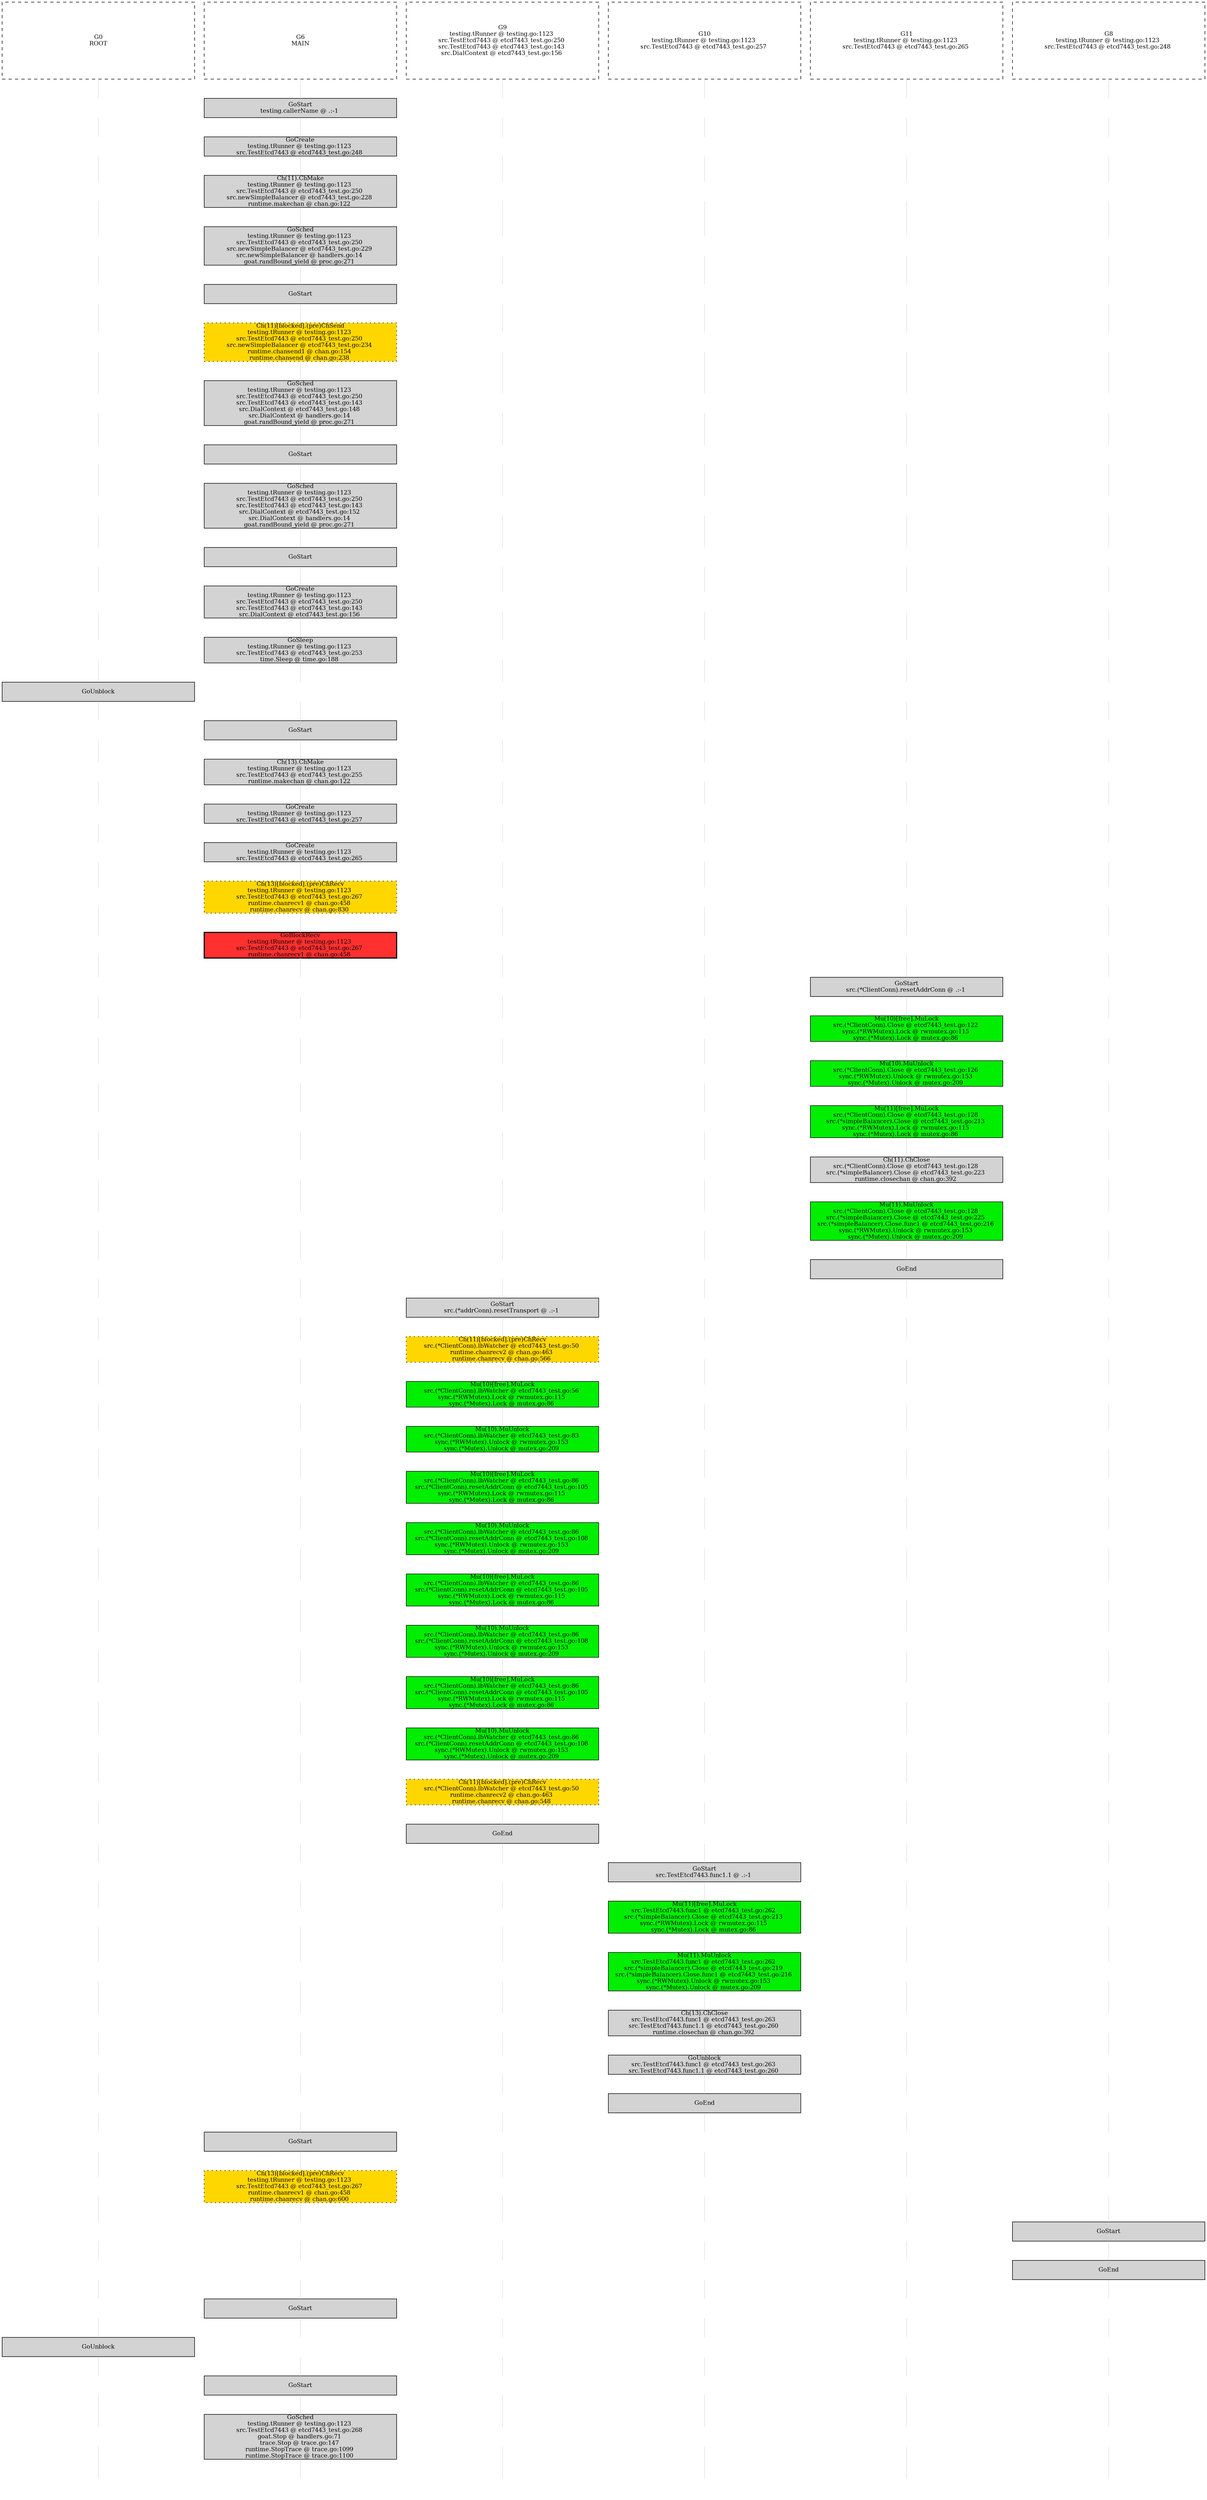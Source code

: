 digraph G{
	rankdir=TB
	subgraph{
		node [margin=0 fontsize=11 width=5 height=2 shape=box style=dashed fixedsize=true]
		rank=same;
		rankdir=LR
		"-1,0" [label="G0\nROOT"]
		"-1,1" [label="G6\nMAIN"]
		"-1,2" [label="G9\ntesting.tRunner @ testing.go:1123 
src.TestEtcd7443 @ etcd7443_test.go:250 
src.TestEtcd7443 @ etcd7443_test.go:143 
src.DialContext @ etcd7443_test.go:156 
"]
		"-1,3" [label="G10\ntesting.tRunner @ testing.go:1123 
src.TestEtcd7443 @ etcd7443_test.go:257 
"]
		"-1,4" [label="G11\ntesting.tRunner @ testing.go:1123 
src.TestEtcd7443 @ etcd7443_test.go:265 
"]
		"-1,5" [label="G8\ntesting.tRunner @ testing.go:1123 
src.TestEtcd7443 @ etcd7443_test.go:248 
"]

		edge [dir=none, style=invis]
		"-1,0" -> "-1,1"
		"-1,1" -> "-1,2"
		"-1,2" -> "-1,3"
		"-1,3" -> "-1,4"
		"-1,4" -> "-1,5"	}

	subgraph{
		node [margin=0 fontsize=11 width=5 shape=box style=invis]
		rank=same;
		rankdir=LR

		"0,0" 
		"0,1" [label="GoStart\ntesting.callerName @ .:-1 
",style=filled]
		"0,2" 
		"0,3" 
		"0,4" 
		"0,5" 

		edge [dir=none, style=invis]
		"0,0" -> "0,1"
		"0,1" -> "0,2"
		"0,2" -> "0,3"
		"0,3" -> "0,4"
		"0,4" -> "0,5"	}

	subgraph{
		node [margin=0 fontsize=11 width=5 shape=box style=invis]
		rank=same;
		rankdir=LR

		"1,0" 
		"1,1" [label="GoCreate\ntesting.tRunner @ testing.go:1123 
src.TestEtcd7443 @ etcd7443_test.go:248 
",style=filled]
		"1,2" 
		"1,3" 
		"1,4" 
		"1,5" 

		edge [dir=none, style=invis]
		"1,0" -> "1,1"
		"1,1" -> "1,2"
		"1,2" -> "1,3"
		"1,3" -> "1,4"
		"1,4" -> "1,5"	}

	subgraph{
		node [margin=0 fontsize=11 width=5 shape=box style=invis]
		rank=same;
		rankdir=LR

		"2,0" 
		"2,1" [label="Ch(11).ChMake\ntesting.tRunner @ testing.go:1123 
src.TestEtcd7443 @ etcd7443_test.go:250 
src.newSimpleBalancer @ etcd7443_test.go:228 
runtime.makechan @ chan.go:122 
",style=filled]
		"2,2" 
		"2,3" 
		"2,4" 
		"2,5" 

		edge [dir=none, style=invis]
		"2,0" -> "2,1"
		"2,1" -> "2,2"
		"2,2" -> "2,3"
		"2,3" -> "2,4"
		"2,4" -> "2,5"	}

	subgraph{
		node [margin=0 fontsize=11 width=5 shape=box style=invis]
		rank=same;
		rankdir=LR

		"3,0" 
		"3,1" [label="GoSched\ntesting.tRunner @ testing.go:1123 
src.TestEtcd7443 @ etcd7443_test.go:250 
src.newSimpleBalancer @ etcd7443_test.go:229 
src.newSimpleBalancer @ handlers.go:14 
goat.randBound_yield @ proc.go:271 
",style=filled]
		"3,2" 
		"3,3" 
		"3,4" 
		"3,5" 

		edge [dir=none, style=invis]
		"3,0" -> "3,1"
		"3,1" -> "3,2"
		"3,2" -> "3,3"
		"3,3" -> "3,4"
		"3,4" -> "3,5"	}

	subgraph{
		node [margin=0 fontsize=11 width=5 shape=box style=invis]
		rank=same;
		rankdir=LR

		"4,0" 
		"4,1" [label="GoStart\n",style=filled]
		"4,2" 
		"4,3" 
		"4,4" 
		"4,5" 

		edge [dir=none, style=invis]
		"4,0" -> "4,1"
		"4,1" -> "4,2"
		"4,2" -> "4,3"
		"4,3" -> "4,4"
		"4,4" -> "4,5"	}

	subgraph{
		node [margin=0 fontsize=11 width=5 shape=box style=invis]
		rank=same;
		rankdir=LR

		"5,0" 
		"5,1" [label="Ch(11)[blocked].(pre)ChSend\ntesting.tRunner @ testing.go:1123 
src.TestEtcd7443 @ etcd7443_test.go:250 
src.newSimpleBalancer @ etcd7443_test.go:234 
runtime.chansend1 @ chan.go:154 
runtime.chansend @ chan.go:238 
",style="dotted,filled", fillcolor=gold]
		"5,2" 
		"5,3" 
		"5,4" 
		"5,5" 

		edge [dir=none, style=invis]
		"5,0" -> "5,1"
		"5,1" -> "5,2"
		"5,2" -> "5,3"
		"5,3" -> "5,4"
		"5,4" -> "5,5"	}

	subgraph{
		node [margin=0 fontsize=11 width=5 shape=box style=invis]
		rank=same;
		rankdir=LR

		"6,0" 
		"6,1" [label="GoSched\ntesting.tRunner @ testing.go:1123 
src.TestEtcd7443 @ etcd7443_test.go:250 
src.TestEtcd7443 @ etcd7443_test.go:143 
src.DialContext @ etcd7443_test.go:148 
src.DialContext @ handlers.go:14 
goat.randBound_yield @ proc.go:271 
",style=filled]
		"6,2" 
		"6,3" 
		"6,4" 
		"6,5" 

		edge [dir=none, style=invis]
		"6,0" -> "6,1"
		"6,1" -> "6,2"
		"6,2" -> "6,3"
		"6,3" -> "6,4"
		"6,4" -> "6,5"	}

	subgraph{
		node [margin=0 fontsize=11 width=5 shape=box style=invis]
		rank=same;
		rankdir=LR

		"7,0" 
		"7,1" [label="GoStart\n",style=filled]
		"7,2" 
		"7,3" 
		"7,4" 
		"7,5" 

		edge [dir=none, style=invis]
		"7,0" -> "7,1"
		"7,1" -> "7,2"
		"7,2" -> "7,3"
		"7,3" -> "7,4"
		"7,4" -> "7,5"	}

	subgraph{
		node [margin=0 fontsize=11 width=5 shape=box style=invis]
		rank=same;
		rankdir=LR

		"8,0" 
		"8,1" [label="GoSched\ntesting.tRunner @ testing.go:1123 
src.TestEtcd7443 @ etcd7443_test.go:250 
src.TestEtcd7443 @ etcd7443_test.go:143 
src.DialContext @ etcd7443_test.go:152 
src.DialContext @ handlers.go:14 
goat.randBound_yield @ proc.go:271 
",style=filled]
		"8,2" 
		"8,3" 
		"8,4" 
		"8,5" 

		edge [dir=none, style=invis]
		"8,0" -> "8,1"
		"8,1" -> "8,2"
		"8,2" -> "8,3"
		"8,3" -> "8,4"
		"8,4" -> "8,5"	}

	subgraph{
		node [margin=0 fontsize=11 width=5 shape=box style=invis]
		rank=same;
		rankdir=LR

		"9,0" 
		"9,1" [label="GoStart\n",style=filled]
		"9,2" 
		"9,3" 
		"9,4" 
		"9,5" 

		edge [dir=none, style=invis]
		"9,0" -> "9,1"
		"9,1" -> "9,2"
		"9,2" -> "9,3"
		"9,3" -> "9,4"
		"9,4" -> "9,5"	}

	subgraph{
		node [margin=0 fontsize=11 width=5 shape=box style=invis]
		rank=same;
		rankdir=LR

		"10,0" 
		"10,1" [label="GoCreate\ntesting.tRunner @ testing.go:1123 
src.TestEtcd7443 @ etcd7443_test.go:250 
src.TestEtcd7443 @ etcd7443_test.go:143 
src.DialContext @ etcd7443_test.go:156 
",style=filled]
		"10,2" 
		"10,3" 
		"10,4" 
		"10,5" 

		edge [dir=none, style=invis]
		"10,0" -> "10,1"
		"10,1" -> "10,2"
		"10,2" -> "10,3"
		"10,3" -> "10,4"
		"10,4" -> "10,5"	}

	subgraph{
		node [margin=0 fontsize=11 width=5 shape=box style=invis]
		rank=same;
		rankdir=LR

		"11,0" 
		"11,1" [label="GoSleep\ntesting.tRunner @ testing.go:1123 
src.TestEtcd7443 @ etcd7443_test.go:253 
time.Sleep @ time.go:188 
",style=filled]
		"11,2" 
		"11,3" 
		"11,4" 
		"11,5" 

		edge [dir=none, style=invis]
		"11,0" -> "11,1"
		"11,1" -> "11,2"
		"11,2" -> "11,3"
		"11,3" -> "11,4"
		"11,4" -> "11,5"	}

	subgraph{
		node [margin=0 fontsize=11 width=5 shape=box style=invis]
		rank=same;
		rankdir=LR

		"12,0" [label="GoUnblock\n",style=filled]
		"12,1" 
		"12,2" 
		"12,3" 
		"12,4" 
		"12,5" 

		edge [dir=none, style=invis]
		"12,0" -> "12,1"
		"12,1" -> "12,2"
		"12,2" -> "12,3"
		"12,3" -> "12,4"
		"12,4" -> "12,5"	}

	subgraph{
		node [margin=0 fontsize=11 width=5 shape=box style=invis]
		rank=same;
		rankdir=LR

		"13,0" 
		"13,1" [label="GoStart\n",style=filled]
		"13,2" 
		"13,3" 
		"13,4" 
		"13,5" 

		edge [dir=none, style=invis]
		"13,0" -> "13,1"
		"13,1" -> "13,2"
		"13,2" -> "13,3"
		"13,3" -> "13,4"
		"13,4" -> "13,5"	}

	subgraph{
		node [margin=0 fontsize=11 width=5 shape=box style=invis]
		rank=same;
		rankdir=LR

		"14,0" 
		"14,1" [label="Ch(13).ChMake\ntesting.tRunner @ testing.go:1123 
src.TestEtcd7443 @ etcd7443_test.go:255 
runtime.makechan @ chan.go:122 
",style=filled]
		"14,2" 
		"14,3" 
		"14,4" 
		"14,5" 

		edge [dir=none, style=invis]
		"14,0" -> "14,1"
		"14,1" -> "14,2"
		"14,2" -> "14,3"
		"14,3" -> "14,4"
		"14,4" -> "14,5"	}

	subgraph{
		node [margin=0 fontsize=11 width=5 shape=box style=invis]
		rank=same;
		rankdir=LR

		"15,0" 
		"15,1" [label="GoCreate\ntesting.tRunner @ testing.go:1123 
src.TestEtcd7443 @ etcd7443_test.go:257 
",style=filled]
		"15,2" 
		"15,3" 
		"15,4" 
		"15,5" 

		edge [dir=none, style=invis]
		"15,0" -> "15,1"
		"15,1" -> "15,2"
		"15,2" -> "15,3"
		"15,3" -> "15,4"
		"15,4" -> "15,5"	}

	subgraph{
		node [margin=0 fontsize=11 width=5 shape=box style=invis]
		rank=same;
		rankdir=LR

		"16,0" 
		"16,1" [label="GoCreate\ntesting.tRunner @ testing.go:1123 
src.TestEtcd7443 @ etcd7443_test.go:265 
",style=filled]
		"16,2" 
		"16,3" 
		"16,4" 
		"16,5" 

		edge [dir=none, style=invis]
		"16,0" -> "16,1"
		"16,1" -> "16,2"
		"16,2" -> "16,3"
		"16,3" -> "16,4"
		"16,4" -> "16,5"	}

	subgraph{
		node [margin=0 fontsize=11 width=5 shape=box style=invis]
		rank=same;
		rankdir=LR

		"17,0" 
		"17,1" [label="Ch(13)[blocked].(pre)ChRecv\ntesting.tRunner @ testing.go:1123 
src.TestEtcd7443 @ etcd7443_test.go:267 
runtime.chanrecv1 @ chan.go:458 
runtime.chanrecv @ chan.go:830 
",style="dotted,filled", fillcolor=gold]
		"17,2" 
		"17,3" 
		"17,4" 
		"17,5" 

		edge [dir=none, style=invis]
		"17,0" -> "17,1"
		"17,1" -> "17,2"
		"17,2" -> "17,3"
		"17,3" -> "17,4"
		"17,4" -> "17,5"	}

	subgraph{
		node [margin=0 fontsize=11 width=5 shape=box style=invis]
		rank=same;
		rankdir=LR

		"18,0" 
		"18,1" [label="GoBlockRecv\ntesting.tRunner @ testing.go:1123 
src.TestEtcd7443 @ etcd7443_test.go:267 
runtime.chanrecv1 @ chan.go:458 
",style="bold,filled", fillcolor=firebrick1]
		"18,2" 
		"18,3" 
		"18,4" 
		"18,5" 

		edge [dir=none, style=invis]
		"18,0" -> "18,1"
		"18,1" -> "18,2"
		"18,2" -> "18,3"
		"18,3" -> "18,4"
		"18,4" -> "18,5"	}

	subgraph{
		node [margin=0 fontsize=11 width=5 shape=box style=invis]
		rank=same;
		rankdir=LR

		"19,0" 
		"19,1" 
		"19,2" 
		"19,3" 
		"19,4" [label="GoStart\nsrc.(*ClientConn).resetAddrConn @ .:-1 
",style=filled]
		"19,5" 

		edge [dir=none, style=invis]
		"19,0" -> "19,1"
		"19,1" -> "19,2"
		"19,2" -> "19,3"
		"19,3" -> "19,4"
		"19,4" -> "19,5"	}

	subgraph{
		node [margin=0 fontsize=11 width=5 shape=box style=invis]
		rank=same;
		rankdir=LR

		"20,0" 
		"20,1" 
		"20,2" 
		"20,3" 
		"20,4" [label="Mu(10)[free].MuLock\nsrc.(*ClientConn).Close @ etcd7443_test.go:122 
sync.(*RWMutex).Lock @ rwmutex.go:115 
sync.(*Mutex).Lock @ mutex.go:86 
",style="filled", fillcolor=green2]
		"20,5" 

		edge [dir=none, style=invis]
		"20,0" -> "20,1"
		"20,1" -> "20,2"
		"20,2" -> "20,3"
		"20,3" -> "20,4"
		"20,4" -> "20,5"	}

	subgraph{
		node [margin=0 fontsize=11 width=5 shape=box style=invis]
		rank=same;
		rankdir=LR

		"21,0" 
		"21,1" 
		"21,2" 
		"21,3" 
		"21,4" [label="Mu(10).MuUnlock\nsrc.(*ClientConn).Close @ etcd7443_test.go:126 
sync.(*RWMutex).Unlock @ rwmutex.go:153 
sync.(*Mutex).Unlock @ mutex.go:209 
",style="filled", fillcolor=green2]
		"21,5" 

		edge [dir=none, style=invis]
		"21,0" -> "21,1"
		"21,1" -> "21,2"
		"21,2" -> "21,3"
		"21,3" -> "21,4"
		"21,4" -> "21,5"	}

	subgraph{
		node [margin=0 fontsize=11 width=5 shape=box style=invis]
		rank=same;
		rankdir=LR

		"22,0" 
		"22,1" 
		"22,2" 
		"22,3" 
		"22,4" [label="Mu(11)[free].MuLock\nsrc.(*ClientConn).Close @ etcd7443_test.go:128 
src.(*simpleBalancer).Close @ etcd7443_test.go:213 
sync.(*RWMutex).Lock @ rwmutex.go:115 
sync.(*Mutex).Lock @ mutex.go:86 
",style="filled", fillcolor=green2]
		"22,5" 

		edge [dir=none, style=invis]
		"22,0" -> "22,1"
		"22,1" -> "22,2"
		"22,2" -> "22,3"
		"22,3" -> "22,4"
		"22,4" -> "22,5"	}

	subgraph{
		node [margin=0 fontsize=11 width=5 shape=box style=invis]
		rank=same;
		rankdir=LR

		"23,0" 
		"23,1" 
		"23,2" 
		"23,3" 
		"23,4" [label="Ch(11).ChClose\nsrc.(*ClientConn).Close @ etcd7443_test.go:128 
src.(*simpleBalancer).Close @ etcd7443_test.go:223 
runtime.closechan @ chan.go:392 
",style=filled]
		"23,5" 

		edge [dir=none, style=invis]
		"23,0" -> "23,1"
		"23,1" -> "23,2"
		"23,2" -> "23,3"
		"23,3" -> "23,4"
		"23,4" -> "23,5"	}

	subgraph{
		node [margin=0 fontsize=11 width=5 shape=box style=invis]
		rank=same;
		rankdir=LR

		"24,0" 
		"24,1" 
		"24,2" 
		"24,3" 
		"24,4" [label="Mu(11).MuUnlock\nsrc.(*ClientConn).Close @ etcd7443_test.go:128 
src.(*simpleBalancer).Close @ etcd7443_test.go:225 
src.(*simpleBalancer).Close.func1 @ etcd7443_test.go:216 
sync.(*RWMutex).Unlock @ rwmutex.go:153 
sync.(*Mutex).Unlock @ mutex.go:209 
",style="filled", fillcolor=green2]
		"24,5" 

		edge [dir=none, style=invis]
		"24,0" -> "24,1"
		"24,1" -> "24,2"
		"24,2" -> "24,3"
		"24,3" -> "24,4"
		"24,4" -> "24,5"	}

	subgraph{
		node [margin=0 fontsize=11 width=5 shape=box style=invis]
		rank=same;
		rankdir=LR

		"25,0" 
		"25,1" 
		"25,2" 
		"25,3" 
		"25,4" [label="GoEnd\n",style=filled]
		"25,5" 

		edge [dir=none, style=invis]
		"25,0" -> "25,1"
		"25,1" -> "25,2"
		"25,2" -> "25,3"
		"25,3" -> "25,4"
		"25,4" -> "25,5"	}

	subgraph{
		node [margin=0 fontsize=11 width=5 shape=box style=invis]
		rank=same;
		rankdir=LR

		"26,0" 
		"26,1" 
		"26,2" [label="GoStart\nsrc.(*addrConn).resetTransport @ .:-1 
",style=filled]
		"26,3" 
		"26,4" 
		"26,5" 

		edge [dir=none, style=invis]
		"26,0" -> "26,1"
		"26,1" -> "26,2"
		"26,2" -> "26,3"
		"26,3" -> "26,4"
		"26,4" -> "26,5"	}

	subgraph{
		node [margin=0 fontsize=11 width=5 shape=box style=invis]
		rank=same;
		rankdir=LR

		"27,0" 
		"27,1" 
		"27,2" [label="Ch(11)[blocked].(pre)ChRecv\nsrc.(*ClientConn).lbWatcher @ etcd7443_test.go:50 
runtime.chanrecv2 @ chan.go:463 
runtime.chanrecv @ chan.go:566 
",style="dotted,filled", fillcolor=gold]
		"27,3" 
		"27,4" 
		"27,5" 

		edge [dir=none, style=invis]
		"27,0" -> "27,1"
		"27,1" -> "27,2"
		"27,2" -> "27,3"
		"27,3" -> "27,4"
		"27,4" -> "27,5"	}

	subgraph{
		node [margin=0 fontsize=11 width=5 shape=box style=invis]
		rank=same;
		rankdir=LR

		"28,0" 
		"28,1" 
		"28,2" [label="Mu(10)[free].MuLock\nsrc.(*ClientConn).lbWatcher @ etcd7443_test.go:56 
sync.(*RWMutex).Lock @ rwmutex.go:115 
sync.(*Mutex).Lock @ mutex.go:86 
",style="filled", fillcolor=green2]
		"28,3" 
		"28,4" 
		"28,5" 

		edge [dir=none, style=invis]
		"28,0" -> "28,1"
		"28,1" -> "28,2"
		"28,2" -> "28,3"
		"28,3" -> "28,4"
		"28,4" -> "28,5"	}

	subgraph{
		node [margin=0 fontsize=11 width=5 shape=box style=invis]
		rank=same;
		rankdir=LR

		"29,0" 
		"29,1" 
		"29,2" [label="Mu(10).MuUnlock\nsrc.(*ClientConn).lbWatcher @ etcd7443_test.go:83 
sync.(*RWMutex).Unlock @ rwmutex.go:153 
sync.(*Mutex).Unlock @ mutex.go:209 
",style="filled", fillcolor=green2]
		"29,3" 
		"29,4" 
		"29,5" 

		edge [dir=none, style=invis]
		"29,0" -> "29,1"
		"29,1" -> "29,2"
		"29,2" -> "29,3"
		"29,3" -> "29,4"
		"29,4" -> "29,5"	}

	subgraph{
		node [margin=0 fontsize=11 width=5 shape=box style=invis]
		rank=same;
		rankdir=LR

		"30,0" 
		"30,1" 
		"30,2" [label="Mu(10)[free].MuLock\nsrc.(*ClientConn).lbWatcher @ etcd7443_test.go:86 
src.(*ClientConn).resetAddrConn @ etcd7443_test.go:105 
sync.(*RWMutex).Lock @ rwmutex.go:115 
sync.(*Mutex).Lock @ mutex.go:86 
",style="filled", fillcolor=green2]
		"30,3" 
		"30,4" 
		"30,5" 

		edge [dir=none, style=invis]
		"30,0" -> "30,1"
		"30,1" -> "30,2"
		"30,2" -> "30,3"
		"30,3" -> "30,4"
		"30,4" -> "30,5"	}

	subgraph{
		node [margin=0 fontsize=11 width=5 shape=box style=invis]
		rank=same;
		rankdir=LR

		"31,0" 
		"31,1" 
		"31,2" [label="Mu(10).MuUnlock\nsrc.(*ClientConn).lbWatcher @ etcd7443_test.go:86 
src.(*ClientConn).resetAddrConn @ etcd7443_test.go:108 
sync.(*RWMutex).Unlock @ rwmutex.go:153 
sync.(*Mutex).Unlock @ mutex.go:209 
",style="filled", fillcolor=green2]
		"31,3" 
		"31,4" 
		"31,5" 

		edge [dir=none, style=invis]
		"31,0" -> "31,1"
		"31,1" -> "31,2"
		"31,2" -> "31,3"
		"31,3" -> "31,4"
		"31,4" -> "31,5"	}

	subgraph{
		node [margin=0 fontsize=11 width=5 shape=box style=invis]
		rank=same;
		rankdir=LR

		"32,0" 
		"32,1" 
		"32,2" [label="Mu(10)[free].MuLock\nsrc.(*ClientConn).lbWatcher @ etcd7443_test.go:86 
src.(*ClientConn).resetAddrConn @ etcd7443_test.go:105 
sync.(*RWMutex).Lock @ rwmutex.go:115 
sync.(*Mutex).Lock @ mutex.go:86 
",style="filled", fillcolor=green2]
		"32,3" 
		"32,4" 
		"32,5" 

		edge [dir=none, style=invis]
		"32,0" -> "32,1"
		"32,1" -> "32,2"
		"32,2" -> "32,3"
		"32,3" -> "32,4"
		"32,4" -> "32,5"	}

	subgraph{
		node [margin=0 fontsize=11 width=5 shape=box style=invis]
		rank=same;
		rankdir=LR

		"33,0" 
		"33,1" 
		"33,2" [label="Mu(10).MuUnlock\nsrc.(*ClientConn).lbWatcher @ etcd7443_test.go:86 
src.(*ClientConn).resetAddrConn @ etcd7443_test.go:108 
sync.(*RWMutex).Unlock @ rwmutex.go:153 
sync.(*Mutex).Unlock @ mutex.go:209 
",style="filled", fillcolor=green2]
		"33,3" 
		"33,4" 
		"33,5" 

		edge [dir=none, style=invis]
		"33,0" -> "33,1"
		"33,1" -> "33,2"
		"33,2" -> "33,3"
		"33,3" -> "33,4"
		"33,4" -> "33,5"	}

	subgraph{
		node [margin=0 fontsize=11 width=5 shape=box style=invis]
		rank=same;
		rankdir=LR

		"34,0" 
		"34,1" 
		"34,2" [label="Mu(10)[free].MuLock\nsrc.(*ClientConn).lbWatcher @ etcd7443_test.go:86 
src.(*ClientConn).resetAddrConn @ etcd7443_test.go:105 
sync.(*RWMutex).Lock @ rwmutex.go:115 
sync.(*Mutex).Lock @ mutex.go:86 
",style="filled", fillcolor=green2]
		"34,3" 
		"34,4" 
		"34,5" 

		edge [dir=none, style=invis]
		"34,0" -> "34,1"
		"34,1" -> "34,2"
		"34,2" -> "34,3"
		"34,3" -> "34,4"
		"34,4" -> "34,5"	}

	subgraph{
		node [margin=0 fontsize=11 width=5 shape=box style=invis]
		rank=same;
		rankdir=LR

		"35,0" 
		"35,1" 
		"35,2" [label="Mu(10).MuUnlock\nsrc.(*ClientConn).lbWatcher @ etcd7443_test.go:86 
src.(*ClientConn).resetAddrConn @ etcd7443_test.go:108 
sync.(*RWMutex).Unlock @ rwmutex.go:153 
sync.(*Mutex).Unlock @ mutex.go:209 
",style="filled", fillcolor=green2]
		"35,3" 
		"35,4" 
		"35,5" 

		edge [dir=none, style=invis]
		"35,0" -> "35,1"
		"35,1" -> "35,2"
		"35,2" -> "35,3"
		"35,3" -> "35,4"
		"35,4" -> "35,5"	}

	subgraph{
		node [margin=0 fontsize=11 width=5 shape=box style=invis]
		rank=same;
		rankdir=LR

		"36,0" 
		"36,1" 
		"36,2" [label="Ch(11)[blocked].(pre)ChRecv\nsrc.(*ClientConn).lbWatcher @ etcd7443_test.go:50 
runtime.chanrecv2 @ chan.go:463 
runtime.chanrecv @ chan.go:548 
",style="dotted,filled", fillcolor=gold]
		"36,3" 
		"36,4" 
		"36,5" 

		edge [dir=none, style=invis]
		"36,0" -> "36,1"
		"36,1" -> "36,2"
		"36,2" -> "36,3"
		"36,3" -> "36,4"
		"36,4" -> "36,5"	}

	subgraph{
		node [margin=0 fontsize=11 width=5 shape=box style=invis]
		rank=same;
		rankdir=LR

		"37,0" 
		"37,1" 
		"37,2" [label="GoEnd\n",style=filled]
		"37,3" 
		"37,4" 
		"37,5" 

		edge [dir=none, style=invis]
		"37,0" -> "37,1"
		"37,1" -> "37,2"
		"37,2" -> "37,3"
		"37,3" -> "37,4"
		"37,4" -> "37,5"	}

	subgraph{
		node [margin=0 fontsize=11 width=5 shape=box style=invis]
		rank=same;
		rankdir=LR

		"38,0" 
		"38,1" 
		"38,2" 
		"38,3" [label="GoStart\nsrc.TestEtcd7443.func1.1 @ .:-1 
",style=filled]
		"38,4" 
		"38,5" 

		edge [dir=none, style=invis]
		"38,0" -> "38,1"
		"38,1" -> "38,2"
		"38,2" -> "38,3"
		"38,3" -> "38,4"
		"38,4" -> "38,5"	}

	subgraph{
		node [margin=0 fontsize=11 width=5 shape=box style=invis]
		rank=same;
		rankdir=LR

		"39,0" 
		"39,1" 
		"39,2" 
		"39,3" [label="Mu(11)[free].MuLock\nsrc.TestEtcd7443.func1 @ etcd7443_test.go:262 
src.(*simpleBalancer).Close @ etcd7443_test.go:213 
sync.(*RWMutex).Lock @ rwmutex.go:115 
sync.(*Mutex).Lock @ mutex.go:86 
",style="filled", fillcolor=green2]
		"39,4" 
		"39,5" 

		edge [dir=none, style=invis]
		"39,0" -> "39,1"
		"39,1" -> "39,2"
		"39,2" -> "39,3"
		"39,3" -> "39,4"
		"39,4" -> "39,5"	}

	subgraph{
		node [margin=0 fontsize=11 width=5 shape=box style=invis]
		rank=same;
		rankdir=LR

		"40,0" 
		"40,1" 
		"40,2" 
		"40,3" [label="Mu(11).MuUnlock\nsrc.TestEtcd7443.func1 @ etcd7443_test.go:262 
src.(*simpleBalancer).Close @ etcd7443_test.go:219 
src.(*simpleBalancer).Close.func1 @ etcd7443_test.go:216 
sync.(*RWMutex).Unlock @ rwmutex.go:153 
sync.(*Mutex).Unlock @ mutex.go:209 
",style="filled", fillcolor=green2]
		"40,4" 
		"40,5" 

		edge [dir=none, style=invis]
		"40,0" -> "40,1"
		"40,1" -> "40,2"
		"40,2" -> "40,3"
		"40,3" -> "40,4"
		"40,4" -> "40,5"	}

	subgraph{
		node [margin=0 fontsize=11 width=5 shape=box style=invis]
		rank=same;
		rankdir=LR

		"41,0" 
		"41,1" 
		"41,2" 
		"41,3" [label="Ch(13).ChClose\nsrc.TestEtcd7443.func1 @ etcd7443_test.go:263 
src.TestEtcd7443.func1.1 @ etcd7443_test.go:260 
runtime.closechan @ chan.go:392 
",style=filled]
		"41,4" 
		"41,5" 

		edge [dir=none, style=invis]
		"41,0" -> "41,1"
		"41,1" -> "41,2"
		"41,2" -> "41,3"
		"41,3" -> "41,4"
		"41,4" -> "41,5"	}

	subgraph{
		node [margin=0 fontsize=11 width=5 shape=box style=invis]
		rank=same;
		rankdir=LR

		"42,0" 
		"42,1" 
		"42,2" 
		"42,3" [label="GoUnblock\nsrc.TestEtcd7443.func1 @ etcd7443_test.go:263 
src.TestEtcd7443.func1.1 @ etcd7443_test.go:260 
",style=filled]
		"42,4" 
		"42,5" 

		edge [dir=none, style=invis]
		"42,0" -> "42,1"
		"42,1" -> "42,2"
		"42,2" -> "42,3"
		"42,3" -> "42,4"
		"42,4" -> "42,5"	}

	subgraph{
		node [margin=0 fontsize=11 width=5 shape=box style=invis]
		rank=same;
		rankdir=LR

		"43,0" 
		"43,1" 
		"43,2" 
		"43,3" [label="GoEnd\n",style=filled]
		"43,4" 
		"43,5" 

		edge [dir=none, style=invis]
		"43,0" -> "43,1"
		"43,1" -> "43,2"
		"43,2" -> "43,3"
		"43,3" -> "43,4"
		"43,4" -> "43,5"	}

	subgraph{
		node [margin=0 fontsize=11 width=5 shape=box style=invis]
		rank=same;
		rankdir=LR

		"44,0" 
		"44,1" [label="GoStart\n",style=filled]
		"44,2" 
		"44,3" 
		"44,4" 
		"44,5" 

		edge [dir=none, style=invis]
		"44,0" -> "44,1"
		"44,1" -> "44,2"
		"44,2" -> "44,3"
		"44,3" -> "44,4"
		"44,4" -> "44,5"	}

	subgraph{
		node [margin=0 fontsize=11 width=5 shape=box style=invis]
		rank=same;
		rankdir=LR

		"45,0" 
		"45,1" [label="Ch(13)[blocked].(pre)ChRecv\ntesting.tRunner @ testing.go:1123 
src.TestEtcd7443 @ etcd7443_test.go:267 
runtime.chanrecv1 @ chan.go:458 
runtime.chanrecv @ chan.go:600 
",style="dotted,filled", fillcolor=gold]
		"45,2" 
		"45,3" 
		"45,4" 
		"45,5" 

		edge [dir=none, style=invis]
		"45,0" -> "45,1"
		"45,1" -> "45,2"
		"45,2" -> "45,3"
		"45,3" -> "45,4"
		"45,4" -> "45,5"	}

	subgraph{
		node [margin=0 fontsize=11 width=5 shape=box style=invis]
		rank=same;
		rankdir=LR

		"46,0" 
		"46,1" 
		"46,2" 
		"46,3" 
		"46,4" 
		"46,5" [label="GoStart\n",style=filled]

		edge [dir=none, style=invis]
		"46,0" -> "46,1"
		"46,1" -> "46,2"
		"46,2" -> "46,3"
		"46,3" -> "46,4"
		"46,4" -> "46,5"	}

	subgraph{
		node [margin=0 fontsize=11 width=5 shape=box style=invis]
		rank=same;
		rankdir=LR

		"47,0" 
		"47,1" 
		"47,2" 
		"47,3" 
		"47,4" 
		"47,5" [label="GoEnd\n",style=filled]

		edge [dir=none, style=invis]
		"47,0" -> "47,1"
		"47,1" -> "47,2"
		"47,2" -> "47,3"
		"47,3" -> "47,4"
		"47,4" -> "47,5"	}

	subgraph{
		node [margin=0 fontsize=11 width=5 shape=box style=invis]
		rank=same;
		rankdir=LR

		"48,0" 
		"48,1" [label="GoStart\n",style=filled]
		"48,2" 
		"48,3" 
		"48,4" 
		"48,5" 

		edge [dir=none, style=invis]
		"48,0" -> "48,1"
		"48,1" -> "48,2"
		"48,2" -> "48,3"
		"48,3" -> "48,4"
		"48,4" -> "48,5"	}

	subgraph{
		node [margin=0 fontsize=11 width=5 shape=box style=invis]
		rank=same;
		rankdir=LR

		"49,0" [label="GoUnblock\n",style=filled]
		"49,1" 
		"49,2" 
		"49,3" 
		"49,4" 
		"49,5" 

		edge [dir=none, style=invis]
		"49,0" -> "49,1"
		"49,1" -> "49,2"
		"49,2" -> "49,3"
		"49,3" -> "49,4"
		"49,4" -> "49,5"	}

	subgraph{
		node [margin=0 fontsize=11 width=5 shape=box style=invis]
		rank=same;
		rankdir=LR

		"50,0" 
		"50,1" [label="GoStart\n",style=filled]
		"50,2" 
		"50,3" 
		"50,4" 
		"50,5" 

		edge [dir=none, style=invis]
		"50,0" -> "50,1"
		"50,1" -> "50,2"
		"50,2" -> "50,3"
		"50,3" -> "50,4"
		"50,4" -> "50,5"	}

	subgraph{
		node [margin=0 fontsize=11 width=5 shape=box style=invis]
		rank=same;
		rankdir=LR

		"51,0" 
		"51,1" [label="GoSched\ntesting.tRunner @ testing.go:1123 
src.TestEtcd7443 @ etcd7443_test.go:268 
goat.Stop @ handlers.go:71 
trace.Stop @ trace.go:147 
runtime.StopTrace @ trace.go:1099 
runtime.StopTrace @ trace.go:1100 
",style=filled]
		"51,2" 
		"51,3" 
		"51,4" 
		"51,5" 

		edge [dir=none, style=invis]
		"51,0" -> "51,1"
		"51,1" -> "51,2"
		"51,2" -> "51,3"
		"51,3" -> "51,4"
		"51,4" -> "51,5"	}

	subgraph{
		node [margin=0 fontsize=11 width=5 shape=box style=invis]
		rank=same;
		rankdir=LR
		"x,0"
		"x,1"
		"x,2"
		"x,3"
		"x,4"
		"x,5"

		edge [dir=none, style=invis]
		"x,0" -> "x,1"
		"x,1" -> "x,2"
		"x,2" -> "x,3"
		"x,3" -> "x,4"
		"x,4" -> "x,5"	}

	edge [dir=none, color=gray88]
	"-1,0" -> "0,0"

	"0,0" -> "1,0"

	"1,0" -> "2,0"

	"2,0" -> "3,0"

	"3,0" -> "4,0"

	"4,0" -> "5,0"

	"5,0" -> "6,0"

	"6,0" -> "7,0"

	"7,0" -> "8,0"

	"8,0" -> "9,0"

	"9,0" -> "10,0"

	"10,0" -> "11,0"

	"11,0" -> "12,0"

	"12,0" -> "13,0"

	"13,0" -> "14,0"

	"14,0" -> "15,0"

	"15,0" -> "16,0"

	"16,0" -> "17,0"

	"17,0" -> "18,0"

	"18,0" -> "19,0"

	"19,0" -> "20,0"

	"20,0" -> "21,0"

	"21,0" -> "22,0"

	"22,0" -> "23,0"

	"23,0" -> "24,0"

	"24,0" -> "25,0"

	"25,0" -> "26,0"

	"26,0" -> "27,0"

	"27,0" -> "28,0"

	"28,0" -> "29,0"

	"29,0" -> "30,0"

	"30,0" -> "31,0"

	"31,0" -> "32,0"

	"32,0" -> "33,0"

	"33,0" -> "34,0"

	"34,0" -> "35,0"

	"35,0" -> "36,0"

	"36,0" -> "37,0"

	"37,0" -> "38,0"

	"38,0" -> "39,0"

	"39,0" -> "40,0"

	"40,0" -> "41,0"

	"41,0" -> "42,0"

	"42,0" -> "43,0"

	"43,0" -> "44,0"

	"44,0" -> "45,0"

	"45,0" -> "46,0"

	"46,0" -> "47,0"

	"47,0" -> "48,0"

	"48,0" -> "49,0"

	"49,0" -> "50,0"

	"50,0" -> "51,0"

	"51,0" -> "x,0"

	"-1,1" -> "0,1"

	"0,1" -> "1,1"

	"1,1" -> "2,1"

	"2,1" -> "3,1"

	"3,1" -> "4,1"

	"4,1" -> "5,1"

	"5,1" -> "6,1"

	"6,1" -> "7,1"

	"7,1" -> "8,1"

	"8,1" -> "9,1"

	"9,1" -> "10,1"

	"10,1" -> "11,1"

	"11,1" -> "12,1"

	"12,1" -> "13,1"

	"13,1" -> "14,1"

	"14,1" -> "15,1"

	"15,1" -> "16,1"

	"16,1" -> "17,1"

	"17,1" -> "18,1"

	"18,1" -> "19,1"

	"19,1" -> "20,1"

	"20,1" -> "21,1"

	"21,1" -> "22,1"

	"22,1" -> "23,1"

	"23,1" -> "24,1"

	"24,1" -> "25,1"

	"25,1" -> "26,1"

	"26,1" -> "27,1"

	"27,1" -> "28,1"

	"28,1" -> "29,1"

	"29,1" -> "30,1"

	"30,1" -> "31,1"

	"31,1" -> "32,1"

	"32,1" -> "33,1"

	"33,1" -> "34,1"

	"34,1" -> "35,1"

	"35,1" -> "36,1"

	"36,1" -> "37,1"

	"37,1" -> "38,1"

	"38,1" -> "39,1"

	"39,1" -> "40,1"

	"40,1" -> "41,1"

	"41,1" -> "42,1"

	"42,1" -> "43,1"

	"43,1" -> "44,1"

	"44,1" -> "45,1"

	"45,1" -> "46,1"

	"46,1" -> "47,1"

	"47,1" -> "48,1"

	"48,1" -> "49,1"

	"49,1" -> "50,1"

	"50,1" -> "51,1"

	"51,1" -> "x,1"

	"-1,2" -> "0,2"

	"0,2" -> "1,2"

	"1,2" -> "2,2"

	"2,2" -> "3,2"

	"3,2" -> "4,2"

	"4,2" -> "5,2"

	"5,2" -> "6,2"

	"6,2" -> "7,2"

	"7,2" -> "8,2"

	"8,2" -> "9,2"

	"9,2" -> "10,2"

	"10,2" -> "11,2"

	"11,2" -> "12,2"

	"12,2" -> "13,2"

	"13,2" -> "14,2"

	"14,2" -> "15,2"

	"15,2" -> "16,2"

	"16,2" -> "17,2"

	"17,2" -> "18,2"

	"18,2" -> "19,2"

	"19,2" -> "20,2"

	"20,2" -> "21,2"

	"21,2" -> "22,2"

	"22,2" -> "23,2"

	"23,2" -> "24,2"

	"24,2" -> "25,2"

	"25,2" -> "26,2"

	"26,2" -> "27,2"

	"27,2" -> "28,2"

	"28,2" -> "29,2"

	"29,2" -> "30,2"

	"30,2" -> "31,2"

	"31,2" -> "32,2"

	"32,2" -> "33,2"

	"33,2" -> "34,2"

	"34,2" -> "35,2"

	"35,2" -> "36,2"

	"36,2" -> "37,2"

	"37,2" -> "38,2"

	"38,2" -> "39,2"

	"39,2" -> "40,2"

	"40,2" -> "41,2"

	"41,2" -> "42,2"

	"42,2" -> "43,2"

	"43,2" -> "44,2"

	"44,2" -> "45,2"

	"45,2" -> "46,2"

	"46,2" -> "47,2"

	"47,2" -> "48,2"

	"48,2" -> "49,2"

	"49,2" -> "50,2"

	"50,2" -> "51,2"

	"51,2" -> "x,2"

	"-1,3" -> "0,3"

	"0,3" -> "1,3"

	"1,3" -> "2,3"

	"2,3" -> "3,3"

	"3,3" -> "4,3"

	"4,3" -> "5,3"

	"5,3" -> "6,3"

	"6,3" -> "7,3"

	"7,3" -> "8,3"

	"8,3" -> "9,3"

	"9,3" -> "10,3"

	"10,3" -> "11,3"

	"11,3" -> "12,3"

	"12,3" -> "13,3"

	"13,3" -> "14,3"

	"14,3" -> "15,3"

	"15,3" -> "16,3"

	"16,3" -> "17,3"

	"17,3" -> "18,3"

	"18,3" -> "19,3"

	"19,3" -> "20,3"

	"20,3" -> "21,3"

	"21,3" -> "22,3"

	"22,3" -> "23,3"

	"23,3" -> "24,3"

	"24,3" -> "25,3"

	"25,3" -> "26,3"

	"26,3" -> "27,3"

	"27,3" -> "28,3"

	"28,3" -> "29,3"

	"29,3" -> "30,3"

	"30,3" -> "31,3"

	"31,3" -> "32,3"

	"32,3" -> "33,3"

	"33,3" -> "34,3"

	"34,3" -> "35,3"

	"35,3" -> "36,3"

	"36,3" -> "37,3"

	"37,3" -> "38,3"

	"38,3" -> "39,3"

	"39,3" -> "40,3"

	"40,3" -> "41,3"

	"41,3" -> "42,3"

	"42,3" -> "43,3"

	"43,3" -> "44,3"

	"44,3" -> "45,3"

	"45,3" -> "46,3"

	"46,3" -> "47,3"

	"47,3" -> "48,3"

	"48,3" -> "49,3"

	"49,3" -> "50,3"

	"50,3" -> "51,3"

	"51,3" -> "x,3"

	"-1,4" -> "0,4"

	"0,4" -> "1,4"

	"1,4" -> "2,4"

	"2,4" -> "3,4"

	"3,4" -> "4,4"

	"4,4" -> "5,4"

	"5,4" -> "6,4"

	"6,4" -> "7,4"

	"7,4" -> "8,4"

	"8,4" -> "9,4"

	"9,4" -> "10,4"

	"10,4" -> "11,4"

	"11,4" -> "12,4"

	"12,4" -> "13,4"

	"13,4" -> "14,4"

	"14,4" -> "15,4"

	"15,4" -> "16,4"

	"16,4" -> "17,4"

	"17,4" -> "18,4"

	"18,4" -> "19,4"

	"19,4" -> "20,4"

	"20,4" -> "21,4"

	"21,4" -> "22,4"

	"22,4" -> "23,4"

	"23,4" -> "24,4"

	"24,4" -> "25,4"

	"25,4" -> "26,4"

	"26,4" -> "27,4"

	"27,4" -> "28,4"

	"28,4" -> "29,4"

	"29,4" -> "30,4"

	"30,4" -> "31,4"

	"31,4" -> "32,4"

	"32,4" -> "33,4"

	"33,4" -> "34,4"

	"34,4" -> "35,4"

	"35,4" -> "36,4"

	"36,4" -> "37,4"

	"37,4" -> "38,4"

	"38,4" -> "39,4"

	"39,4" -> "40,4"

	"40,4" -> "41,4"

	"41,4" -> "42,4"

	"42,4" -> "43,4"

	"43,4" -> "44,4"

	"44,4" -> "45,4"

	"45,4" -> "46,4"

	"46,4" -> "47,4"

	"47,4" -> "48,4"

	"48,4" -> "49,4"

	"49,4" -> "50,4"

	"50,4" -> "51,4"

	"51,4" -> "x,4"

	"-1,5" -> "0,5"

	"0,5" -> "1,5"

	"1,5" -> "2,5"

	"2,5" -> "3,5"

	"3,5" -> "4,5"

	"4,5" -> "5,5"

	"5,5" -> "6,5"

	"6,5" -> "7,5"

	"7,5" -> "8,5"

	"8,5" -> "9,5"

	"9,5" -> "10,5"

	"10,5" -> "11,5"

	"11,5" -> "12,5"

	"12,5" -> "13,5"

	"13,5" -> "14,5"

	"14,5" -> "15,5"

	"15,5" -> "16,5"

	"16,5" -> "17,5"

	"17,5" -> "18,5"

	"18,5" -> "19,5"

	"19,5" -> "20,5"

	"20,5" -> "21,5"

	"21,5" -> "22,5"

	"22,5" -> "23,5"

	"23,5" -> "24,5"

	"24,5" -> "25,5"

	"25,5" -> "26,5"

	"26,5" -> "27,5"

	"27,5" -> "28,5"

	"28,5" -> "29,5"

	"29,5" -> "30,5"

	"30,5" -> "31,5"

	"31,5" -> "32,5"

	"32,5" -> "33,5"

	"33,5" -> "34,5"

	"34,5" -> "35,5"

	"35,5" -> "36,5"

	"36,5" -> "37,5"

	"37,5" -> "38,5"

	"38,5" -> "39,5"

	"39,5" -> "40,5"

	"40,5" -> "41,5"

	"41,5" -> "42,5"

	"42,5" -> "43,5"

	"43,5" -> "44,5"

	"44,5" -> "45,5"

	"45,5" -> "46,5"

	"46,5" -> "47,5"

	"47,5" -> "48,5"

	"48,5" -> "49,5"

	"49,5" -> "50,5"

	"50,5" -> "51,5"

	"51,5" -> "x,5"

}